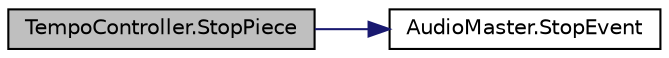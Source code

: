 digraph "TempoController.StopPiece"
{
 // LATEX_PDF_SIZE
  edge [fontname="Helvetica",fontsize="10",labelfontname="Helvetica",labelfontsize="10"];
  node [fontname="Helvetica",fontsize="10",shape=record];
  rankdir="LR";
  Node1 [label="TempoController.StopPiece",height=0.2,width=0.4,color="black", fillcolor="grey75", style="filled", fontcolor="black",tooltip="Access Wwise functionality to pause current piece."];
  Node1 -> Node2 [color="midnightblue",fontsize="10",style="solid",fontname="Helvetica"];
  Node2 [label="AudioMaster.StopEvent",height=0.2,width=0.4,color="black", fillcolor="white", style="filled",URL="$class_audio_master.html#a8af8a06f53cdf1cc7a44aed2becb5ab7",tooltip=" "];
}
